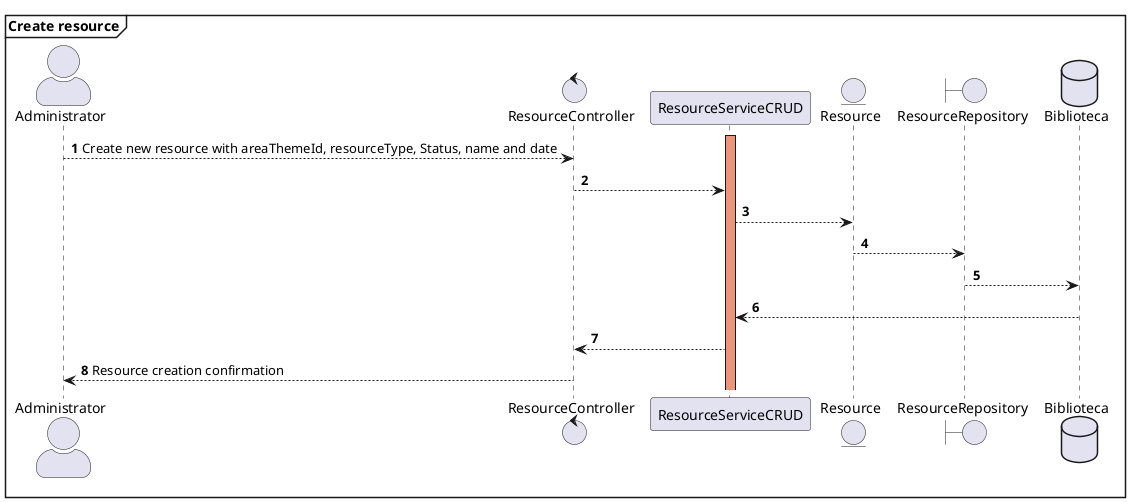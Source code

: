 @startuml
'https://plantuml.com/sequence-diagram

autonumber
skinparam actorStyle awesome
mainframe **Create resource**

actor Administrator
control ResourceController
participant "ResourceServiceCRUD" as ResourceServiceCRUD
activate ResourceServiceCRUD #DarkSalmon
entity Resource
boundary ResourceRepository
database Biblioteca

Administrator --> ResourceController: Create new resource with areaThemeId, resourceType, Status, name and date
ResourceController-->ResourceServiceCRUD
ResourceServiceCRUD-->Resource
Resource-->ResourceRepository
ResourceRepository-->Biblioteca
Biblioteca-->ResourceServiceCRUD
ResourceServiceCRUD-->ResourceController
Administrator <-- ResourceController: Resource creation confirmation

@enduml